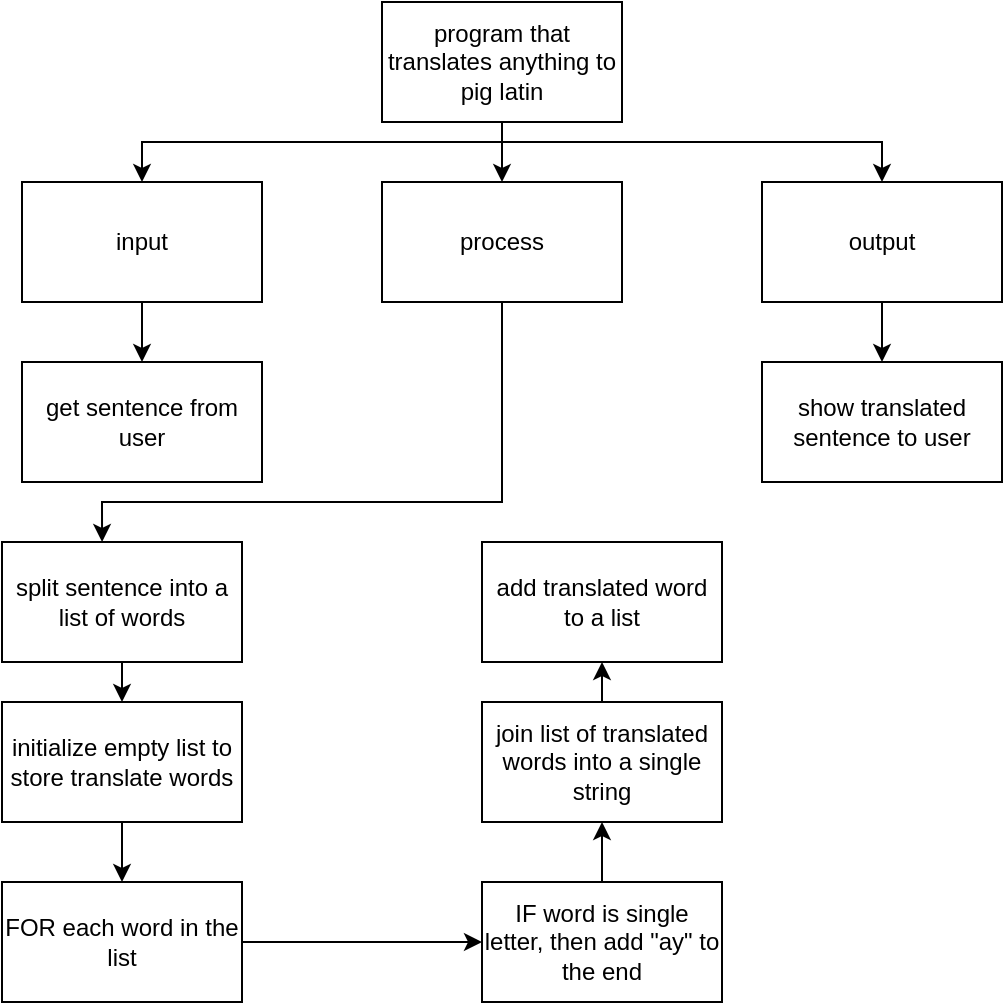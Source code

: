 <mxfile>
    <diagram id="-3iTfMd6B9otTrrqxUdx" name="Page-1">
        <mxGraphModel dx="727" dy="392" grid="1" gridSize="10" guides="1" tooltips="1" connect="1" arrows="1" fold="1" page="1" pageScale="1" pageWidth="827" pageHeight="1169" math="0" shadow="0">
            <root>
                <mxCell id="0"/>
                <mxCell id="1" parent="0"/>
                <mxCell id="6" style="edgeStyle=none;html=1;exitX=0.5;exitY=1;exitDx=0;exitDy=0;entryX=0.5;entryY=0;entryDx=0;entryDy=0;" edge="1" parent="1" source="2" target="4">
                    <mxGeometry relative="1" as="geometry"/>
                </mxCell>
                <mxCell id="7" style="edgeStyle=none;html=1;entryX=0.5;entryY=0;entryDx=0;entryDy=0;rounded=0;" edge="1" parent="1" target="3">
                    <mxGeometry relative="1" as="geometry">
                        <mxPoint x="400" y="130" as="sourcePoint"/>
                        <Array as="points">
                            <mxPoint x="220" y="130"/>
                        </Array>
                    </mxGeometry>
                </mxCell>
                <mxCell id="8" style="edgeStyle=none;html=1;entryX=0.5;entryY=0;entryDx=0;entryDy=0;rounded=0;" edge="1" parent="1" target="5">
                    <mxGeometry relative="1" as="geometry">
                        <mxPoint x="400" y="130" as="sourcePoint"/>
                        <Array as="points">
                            <mxPoint x="590" y="130"/>
                        </Array>
                    </mxGeometry>
                </mxCell>
                <mxCell id="2" value="program that translates anything to pig latin" style="whiteSpace=wrap;html=1;" vertex="1" parent="1">
                    <mxGeometry x="340" y="60" width="120" height="60" as="geometry"/>
                </mxCell>
                <mxCell id="25" style="edgeStyle=none;rounded=0;html=1;exitX=0.5;exitY=1;exitDx=0;exitDy=0;" edge="1" parent="1" source="3" target="9">
                    <mxGeometry relative="1" as="geometry"/>
                </mxCell>
                <mxCell id="3" value="input" style="whiteSpace=wrap;html=1;" vertex="1" parent="1">
                    <mxGeometry x="160" y="150" width="120" height="60" as="geometry"/>
                </mxCell>
                <mxCell id="19" style="edgeStyle=none;rounded=0;html=1;exitX=0.5;exitY=1;exitDx=0;exitDy=0;entryX=0.417;entryY=0;entryDx=0;entryDy=0;entryPerimeter=0;" edge="1" parent="1" source="4" target="10">
                    <mxGeometry relative="1" as="geometry">
                        <Array as="points">
                            <mxPoint x="400" y="310"/>
                            <mxPoint x="200" y="310"/>
                        </Array>
                    </mxGeometry>
                </mxCell>
                <mxCell id="4" value="process" style="whiteSpace=wrap;html=1;" vertex="1" parent="1">
                    <mxGeometry x="340" y="150" width="120" height="60" as="geometry"/>
                </mxCell>
                <mxCell id="26" style="edgeStyle=none;rounded=0;html=1;exitX=0.5;exitY=1;exitDx=0;exitDy=0;" edge="1" parent="1" source="5" target="11">
                    <mxGeometry relative="1" as="geometry"/>
                </mxCell>
                <mxCell id="5" value="output" style="whiteSpace=wrap;html=1;" vertex="1" parent="1">
                    <mxGeometry x="530" y="150" width="120" height="60" as="geometry"/>
                </mxCell>
                <mxCell id="9" value="get sentence from user" style="whiteSpace=wrap;html=1;" vertex="1" parent="1">
                    <mxGeometry x="160" y="240" width="120" height="60" as="geometry"/>
                </mxCell>
                <mxCell id="20" style="edgeStyle=none;rounded=0;html=1;exitX=0.5;exitY=1;exitDx=0;exitDy=0;entryX=0.5;entryY=0;entryDx=0;entryDy=0;" edge="1" parent="1" source="10" target="12">
                    <mxGeometry relative="1" as="geometry"/>
                </mxCell>
                <mxCell id="10" value="split sentence into a list of words" style="whiteSpace=wrap;html=1;" vertex="1" parent="1">
                    <mxGeometry x="150" y="330" width="120" height="60" as="geometry"/>
                </mxCell>
                <mxCell id="11" value="show translated sentence to user" style="whiteSpace=wrap;html=1;" vertex="1" parent="1">
                    <mxGeometry x="530" y="240" width="120" height="60" as="geometry"/>
                </mxCell>
                <mxCell id="21" style="edgeStyle=none;rounded=0;html=1;exitX=0.5;exitY=1;exitDx=0;exitDy=0;" edge="1" parent="1" source="12" target="13">
                    <mxGeometry relative="1" as="geometry"/>
                </mxCell>
                <mxCell id="12" value="initialize empty list to store translate words" style="whiteSpace=wrap;html=1;" vertex="1" parent="1">
                    <mxGeometry x="150" y="410" width="120" height="60" as="geometry"/>
                </mxCell>
                <mxCell id="22" style="edgeStyle=none;rounded=0;html=1;exitX=1;exitY=0.5;exitDx=0;exitDy=0;" edge="1" parent="1" source="13" target="16">
                    <mxGeometry relative="1" as="geometry"/>
                </mxCell>
                <mxCell id="13" value="FOR each word in the list" style="whiteSpace=wrap;html=1;" vertex="1" parent="1">
                    <mxGeometry x="150" y="500" width="120" height="60" as="geometry"/>
                </mxCell>
                <mxCell id="23" style="edgeStyle=none;rounded=0;html=1;exitX=0.5;exitY=0;exitDx=0;exitDy=0;" edge="1" parent="1" source="16" target="18">
                    <mxGeometry relative="1" as="geometry"/>
                </mxCell>
                <mxCell id="16" value="IF word is single letter, then add &quot;ay&quot; to the end" style="whiteSpace=wrap;html=1;" vertex="1" parent="1">
                    <mxGeometry x="390" y="500" width="120" height="60" as="geometry"/>
                </mxCell>
                <mxCell id="17" value="add translated word to a list" style="whiteSpace=wrap;html=1;" vertex="1" parent="1">
                    <mxGeometry x="390" y="330" width="120" height="60" as="geometry"/>
                </mxCell>
                <mxCell id="24" style="edgeStyle=none;rounded=0;html=1;exitX=0.5;exitY=0;exitDx=0;exitDy=0;" edge="1" parent="1" source="18" target="17">
                    <mxGeometry relative="1" as="geometry"/>
                </mxCell>
                <mxCell id="18" value="join list of translated words into a single string" style="whiteSpace=wrap;html=1;" vertex="1" parent="1">
                    <mxGeometry x="390" y="410" width="120" height="60" as="geometry"/>
                </mxCell>
            </root>
        </mxGraphModel>
    </diagram>
</mxfile>